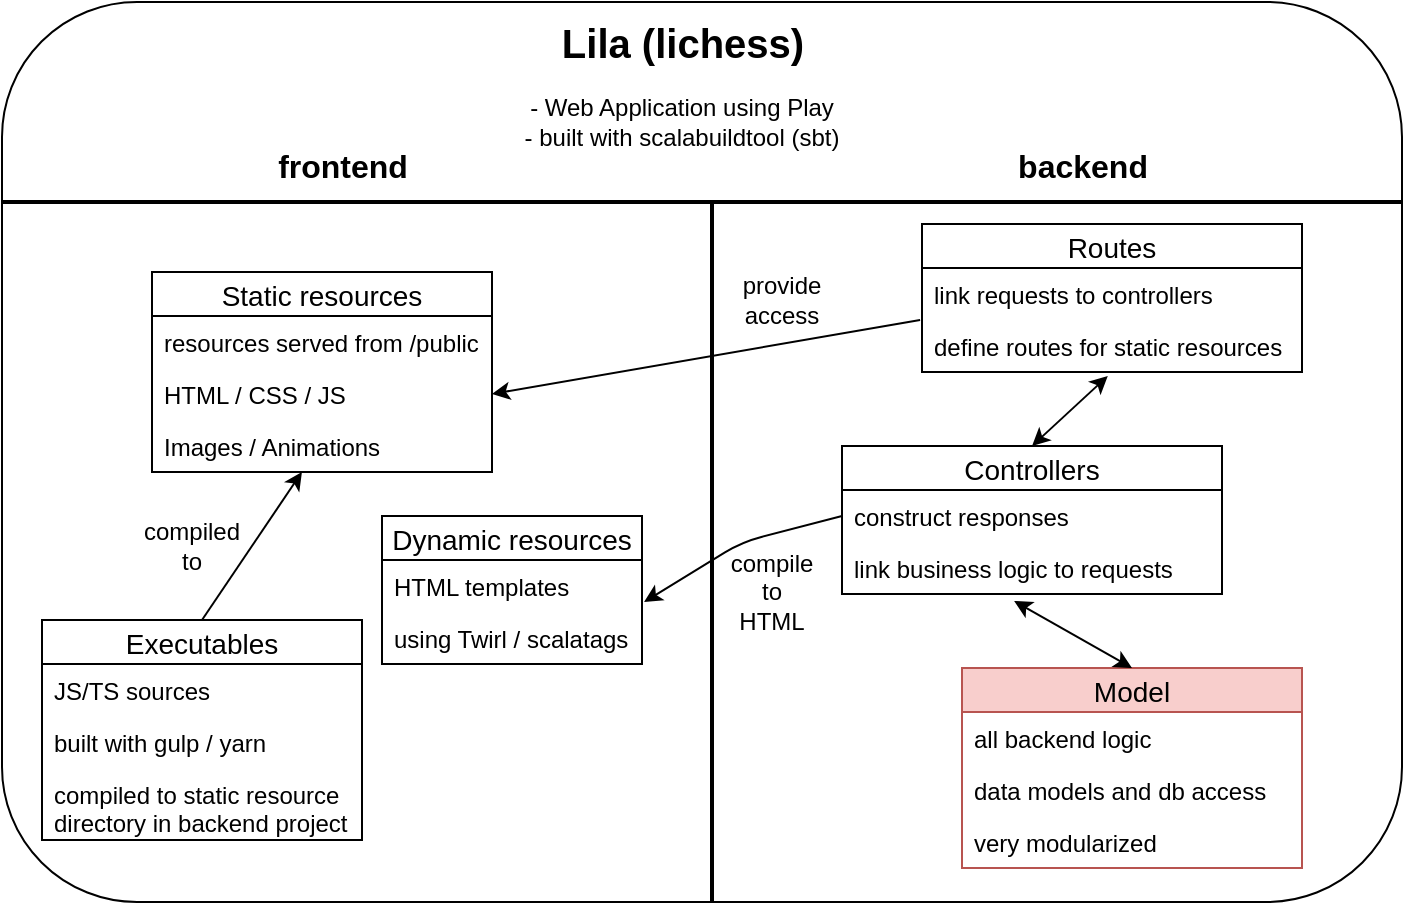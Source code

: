 <mxfile version="10.5.9" type="device"><diagram id="60R7ti_BgnMV4eKvIZX4" name="Page-1"><mxGraphModel dx="758" dy="508" grid="1" gridSize="10" guides="1" tooltips="1" connect="1" arrows="1" fold="1" page="1" pageScale="1" pageWidth="850" pageHeight="1100" math="0" shadow="0"><root><mxCell id="0"/><mxCell id="1" parent="0"/><mxCell id="o2GHoJwtbzlSsFGb-8rb-2" value="" style="rounded=1;whiteSpace=wrap;html=1;" vertex="1" parent="1"><mxGeometry x="60" y="30" width="700" height="450" as="geometry"/></mxCell><mxCell id="o2GHoJwtbzlSsFGb-8rb-4" value="&lt;font style=&quot;font-size: 20px&quot;&gt;Lila (lichess)&lt;/font&gt;" style="text;strokeColor=none;fillColor=none;html=1;fontSize=24;fontStyle=1;verticalAlign=middle;align=center;" vertex="1" parent="1"><mxGeometry x="350" y="30" width="100" height="40" as="geometry"/></mxCell><mxCell id="o2GHoJwtbzlSsFGb-8rb-5" value="&lt;div&gt;- Web Application using Play&lt;/div&gt;&lt;div align=&quot;left&quot;&gt;- built with scalabuildtool (sbt)&lt;br&gt;&lt;/div&gt;" style="text;html=1;strokeColor=none;fillColor=none;align=center;verticalAlign=middle;whiteSpace=wrap;rounded=0;" vertex="1" parent="1"><mxGeometry x="305" y="60" width="190" height="60" as="geometry"/></mxCell><mxCell id="o2GHoJwtbzlSsFGb-8rb-10" value="Executables" style="swimlane;fontStyle=0;childLayout=stackLayout;horizontal=1;startSize=22;fillColor=none;horizontalStack=0;resizeParent=1;resizeParentMax=0;resizeLast=0;collapsible=1;marginBottom=0;swimlaneFillColor=#ffffff;align=center;fontSize=14;" vertex="1" parent="1"><mxGeometry x="80" y="339" width="160" height="110" as="geometry"/></mxCell><mxCell id="o2GHoJwtbzlSsFGb-8rb-11" value="JS/TS sources&#xA;" style="text;strokeColor=none;fillColor=none;spacingLeft=4;spacingRight=4;overflow=hidden;rotatable=0;points=[[0,0.5],[1,0.5]];portConstraint=eastwest;fontSize=12;" vertex="1" parent="o2GHoJwtbzlSsFGb-8rb-10"><mxGeometry y="22" width="160" height="26" as="geometry"/></mxCell><mxCell id="o2GHoJwtbzlSsFGb-8rb-12" value="built with gulp / yarn" style="text;strokeColor=none;fillColor=none;spacingLeft=4;spacingRight=4;overflow=hidden;rotatable=0;points=[[0,0.5],[1,0.5]];portConstraint=eastwest;fontSize=12;" vertex="1" parent="o2GHoJwtbzlSsFGb-8rb-10"><mxGeometry y="48" width="160" height="26" as="geometry"/></mxCell><mxCell id="o2GHoJwtbzlSsFGb-8rb-13" value="compiled to static resource&#xA;directory in backend project&#xA;" style="text;strokeColor=none;fillColor=none;spacingLeft=4;spacingRight=4;overflow=hidden;rotatable=0;points=[[0,0.5],[1,0.5]];portConstraint=eastwest;fontSize=12;" vertex="1" parent="o2GHoJwtbzlSsFGb-8rb-10"><mxGeometry y="74" width="160" height="36" as="geometry"/></mxCell><mxCell id="o2GHoJwtbzlSsFGb-8rb-14" value="Dynamic resources" style="swimlane;fontStyle=0;childLayout=stackLayout;horizontal=1;startSize=22;fillColor=none;horizontalStack=0;resizeParent=1;resizeParentMax=0;resizeLast=0;collapsible=1;marginBottom=0;swimlaneFillColor=#ffffff;align=center;fontSize=14;" vertex="1" parent="1"><mxGeometry x="250" y="287" width="130" height="74" as="geometry"/></mxCell><mxCell id="o2GHoJwtbzlSsFGb-8rb-15" value="HTML templates" style="text;strokeColor=none;fillColor=none;spacingLeft=4;spacingRight=4;overflow=hidden;rotatable=0;points=[[0,0.5],[1,0.5]];portConstraint=eastwest;fontSize=12;" vertex="1" parent="o2GHoJwtbzlSsFGb-8rb-14"><mxGeometry y="22" width="130" height="26" as="geometry"/></mxCell><mxCell id="o2GHoJwtbzlSsFGb-8rb-16" value="using Twirl / scalatags" style="text;strokeColor=none;fillColor=none;spacingLeft=4;spacingRight=4;overflow=hidden;rotatable=0;points=[[0,0.5],[1,0.5]];portConstraint=eastwest;fontSize=12;" vertex="1" parent="o2GHoJwtbzlSsFGb-8rb-14"><mxGeometry y="48" width="130" height="26" as="geometry"/></mxCell><mxCell id="o2GHoJwtbzlSsFGb-8rb-18" value="Static resources" style="swimlane;fontStyle=0;childLayout=stackLayout;horizontal=1;startSize=22;fillColor=none;horizontalStack=0;resizeParent=1;resizeParentMax=0;resizeLast=0;collapsible=1;marginBottom=0;swimlaneFillColor=#ffffff;align=center;fontSize=14;" vertex="1" parent="1"><mxGeometry x="135" y="165" width="170" height="100" as="geometry"/></mxCell><mxCell id="o2GHoJwtbzlSsFGb-8rb-19" value="resources served from /public" style="text;strokeColor=none;fillColor=none;spacingLeft=4;spacingRight=4;overflow=hidden;rotatable=0;points=[[0,0.5],[1,0.5]];portConstraint=eastwest;fontSize=12;" vertex="1" parent="o2GHoJwtbzlSsFGb-8rb-18"><mxGeometry y="22" width="170" height="26" as="geometry"/></mxCell><mxCell id="o2GHoJwtbzlSsFGb-8rb-20" value="HTML / CSS / JS" style="text;strokeColor=none;fillColor=none;spacingLeft=4;spacingRight=4;overflow=hidden;rotatable=0;points=[[0,0.5],[1,0.5]];portConstraint=eastwest;fontSize=12;" vertex="1" parent="o2GHoJwtbzlSsFGb-8rb-18"><mxGeometry y="48" width="170" height="26" as="geometry"/></mxCell><mxCell id="o2GHoJwtbzlSsFGb-8rb-21" value="Images / Animations" style="text;strokeColor=none;fillColor=none;spacingLeft=4;spacingRight=4;overflow=hidden;rotatable=0;points=[[0,0.5],[1,0.5]];portConstraint=eastwest;fontSize=12;" vertex="1" parent="o2GHoJwtbzlSsFGb-8rb-18"><mxGeometry y="74" width="170" height="26" as="geometry"/></mxCell><mxCell id="o2GHoJwtbzlSsFGb-8rb-23" value="Routes" style="swimlane;fontStyle=0;childLayout=stackLayout;horizontal=1;startSize=22;fillColor=none;horizontalStack=0;resizeParent=1;resizeParentMax=0;resizeLast=0;collapsible=1;marginBottom=0;swimlaneFillColor=#ffffff;align=center;fontSize=14;" vertex="1" parent="1"><mxGeometry x="520" y="141" width="190" height="74" as="geometry"/></mxCell><mxCell id="o2GHoJwtbzlSsFGb-8rb-24" value="link requests to controllers&#xA;&#xA;and controllers&#xA;&#xA;" style="text;strokeColor=none;fillColor=none;spacingLeft=4;spacingRight=4;overflow=hidden;rotatable=0;points=[[0,0.5],[1,0.5]];portConstraint=eastwest;fontSize=12;" vertex="1" parent="o2GHoJwtbzlSsFGb-8rb-23"><mxGeometry y="22" width="190" height="26" as="geometry"/></mxCell><mxCell id="o2GHoJwtbzlSsFGb-8rb-26" value="define routes for static resources" style="text;strokeColor=none;fillColor=none;spacingLeft=4;spacingRight=4;overflow=hidden;rotatable=0;points=[[0,0.5],[1,0.5]];portConstraint=eastwest;fontSize=12;" vertex="1" parent="o2GHoJwtbzlSsFGb-8rb-23"><mxGeometry y="48" width="190" height="26" as="geometry"/></mxCell><mxCell id="o2GHoJwtbzlSsFGb-8rb-27" value="Controllers" style="swimlane;fontStyle=0;childLayout=stackLayout;horizontal=1;startSize=22;fillColor=none;horizontalStack=0;resizeParent=1;resizeParentMax=0;resizeLast=0;collapsible=1;marginBottom=0;swimlaneFillColor=#ffffff;align=center;fontSize=14;" vertex="1" parent="1"><mxGeometry x="480" y="252" width="190" height="74" as="geometry"/></mxCell><mxCell id="o2GHoJwtbzlSsFGb-8rb-28" value="construct responses" style="text;strokeColor=none;fillColor=none;spacingLeft=4;spacingRight=4;overflow=hidden;rotatable=0;points=[[0,0.5],[1,0.5]];portConstraint=eastwest;fontSize=12;" vertex="1" parent="o2GHoJwtbzlSsFGb-8rb-27"><mxGeometry y="22" width="190" height="26" as="geometry"/></mxCell><mxCell id="o2GHoJwtbzlSsFGb-8rb-29" value="link business logic to requests&#xA;" style="text;strokeColor=none;fillColor=none;spacingLeft=4;spacingRight=4;overflow=hidden;rotatable=0;points=[[0,0.5],[1,0.5]];portConstraint=eastwest;fontSize=12;" vertex="1" parent="o2GHoJwtbzlSsFGb-8rb-27"><mxGeometry y="48" width="190" height="26" as="geometry"/></mxCell><mxCell id="o2GHoJwtbzlSsFGb-8rb-31" value="Model" style="swimlane;fontStyle=0;childLayout=stackLayout;horizontal=1;startSize=22;fillColor=#f8cecc;horizontalStack=0;resizeParent=1;resizeParentMax=0;resizeLast=0;collapsible=1;marginBottom=0;swimlaneFillColor=#ffffff;align=center;fontSize=14;strokeColor=#b85450;" vertex="1" parent="1"><mxGeometry x="540" y="363" width="170" height="100" as="geometry"/></mxCell><mxCell id="o2GHoJwtbzlSsFGb-8rb-32" value="all backend logic" style="text;strokeColor=none;fillColor=none;spacingLeft=4;spacingRight=4;overflow=hidden;rotatable=0;points=[[0,0.5],[1,0.5]];portConstraint=eastwest;fontSize=12;" vertex="1" parent="o2GHoJwtbzlSsFGb-8rb-31"><mxGeometry y="22" width="170" height="26" as="geometry"/></mxCell><mxCell id="o2GHoJwtbzlSsFGb-8rb-33" value="data models and db access" style="text;strokeColor=none;fillColor=none;spacingLeft=4;spacingRight=4;overflow=hidden;rotatable=0;points=[[0,0.5],[1,0.5]];portConstraint=eastwest;fontSize=12;" vertex="1" parent="o2GHoJwtbzlSsFGb-8rb-31"><mxGeometry y="48" width="170" height="26" as="geometry"/></mxCell><mxCell id="o2GHoJwtbzlSsFGb-8rb-34" value="very modularized" style="text;strokeColor=none;fillColor=none;spacingLeft=4;spacingRight=4;overflow=hidden;rotatable=0;points=[[0,0.5],[1,0.5]];portConstraint=eastwest;fontSize=12;" vertex="1" parent="o2GHoJwtbzlSsFGb-8rb-31"><mxGeometry y="74" width="170" height="26" as="geometry"/></mxCell><mxCell id="o2GHoJwtbzlSsFGb-8rb-38" value="" style="line;strokeWidth=2;direction=south;html=1;" vertex="1" parent="1"><mxGeometry x="410" y="130" width="10" height="350" as="geometry"/></mxCell><mxCell id="o2GHoJwtbzlSsFGb-8rb-39" value="&lt;font style=&quot;font-size: 16px&quot;&gt;frontend&lt;/font&gt;" style="text;strokeColor=none;fillColor=none;html=1;fontSize=24;fontStyle=1;verticalAlign=middle;align=center;" vertex="1" parent="1"><mxGeometry x="180" y="90" width="100" height="40" as="geometry"/></mxCell><mxCell id="o2GHoJwtbzlSsFGb-8rb-40" value="&lt;font style=&quot;font-size: 16px&quot;&gt;backend&lt;/font&gt;" style="text;strokeColor=none;fillColor=none;html=1;fontSize=24;fontStyle=1;verticalAlign=middle;align=center;" vertex="1" parent="1"><mxGeometry x="550" y="90" width="100" height="40" as="geometry"/></mxCell><mxCell id="o2GHoJwtbzlSsFGb-8rb-41" value="" style="line;strokeWidth=2;html=1;" vertex="1" parent="1"><mxGeometry x="60" y="125" width="700" height="10" as="geometry"/></mxCell><mxCell id="o2GHoJwtbzlSsFGb-8rb-42" value="" style="endArrow=classic;startArrow=classic;html=1;entryX=0.489;entryY=1.077;entryDx=0;entryDy=0;entryPerimeter=0;exitX=0.5;exitY=0;exitDx=0;exitDy=0;" edge="1" parent="1" source="o2GHoJwtbzlSsFGb-8rb-27" target="o2GHoJwtbzlSsFGb-8rb-26"><mxGeometry width="50" height="50" relative="1" as="geometry"><mxPoint x="680" y="300" as="sourcePoint"/><mxPoint x="730" y="250" as="targetPoint"/></mxGeometry></mxCell><mxCell id="o2GHoJwtbzlSsFGb-8rb-43" value="" style="endArrow=classic;startArrow=classic;html=1;entryX=0.453;entryY=1.135;entryDx=0;entryDy=0;entryPerimeter=0;exitX=0.5;exitY=0;exitDx=0;exitDy=0;" edge="1" parent="1" source="o2GHoJwtbzlSsFGb-8rb-31" target="o2GHoJwtbzlSsFGb-8rb-29"><mxGeometry width="50" height="50" relative="1" as="geometry"><mxPoint x="470" y="390" as="sourcePoint"/><mxPoint x="520" y="340" as="targetPoint"/></mxGeometry></mxCell><mxCell id="o2GHoJwtbzlSsFGb-8rb-45" value="" style="endArrow=classic;html=1;entryX=0.441;entryY=1;entryDx=0;entryDy=0;exitX=0.5;exitY=0;exitDx=0;exitDy=0;entryPerimeter=0;" edge="1" parent="1" source="o2GHoJwtbzlSsFGb-8rb-10" target="o2GHoJwtbzlSsFGb-8rb-21"><mxGeometry width="50" height="50" relative="1" as="geometry"><mxPoint x="90" y="300" as="sourcePoint"/><mxPoint x="140" y="250" as="targetPoint"/><Array as="points"/></mxGeometry></mxCell><mxCell id="o2GHoJwtbzlSsFGb-8rb-46" value="compiled to" style="text;html=1;strokeColor=none;fillColor=none;align=center;verticalAlign=middle;whiteSpace=wrap;rounded=0;" vertex="1" parent="1"><mxGeometry x="135" y="292" width="40" height="20" as="geometry"/></mxCell><mxCell id="o2GHoJwtbzlSsFGb-8rb-47" value="" style="endArrow=classic;html=1;entryX=1;entryY=0.5;entryDx=0;entryDy=0;exitX=-0.005;exitY=0;exitDx=0;exitDy=0;exitPerimeter=0;" edge="1" parent="1" source="o2GHoJwtbzlSsFGb-8rb-26" target="o2GHoJwtbzlSsFGb-8rb-20"><mxGeometry width="50" height="50" relative="1" as="geometry"><mxPoint x="360" y="240" as="sourcePoint"/><mxPoint x="410" y="190" as="targetPoint"/></mxGeometry></mxCell><mxCell id="o2GHoJwtbzlSsFGb-8rb-48" value="provide access" style="text;html=1;strokeColor=none;fillColor=none;align=center;verticalAlign=middle;whiteSpace=wrap;rounded=0;" vertex="1" parent="1"><mxGeometry x="430" y="169" width="40" height="20" as="geometry"/></mxCell><mxCell id="o2GHoJwtbzlSsFGb-8rb-49" value="" style="endArrow=classic;html=1;entryX=1.008;entryY=0.808;entryDx=0;entryDy=0;entryPerimeter=0;exitX=0;exitY=0.5;exitDx=0;exitDy=0;" edge="1" parent="1" source="o2GHoJwtbzlSsFGb-8rb-28" target="o2GHoJwtbzlSsFGb-8rb-15"><mxGeometry width="50" height="50" relative="1" as="geometry"><mxPoint x="430" y="320" as="sourcePoint"/><mxPoint x="480" y="270" as="targetPoint"/><Array as="points"><mxPoint x="430" y="300"/></Array></mxGeometry></mxCell><mxCell id="o2GHoJwtbzlSsFGb-8rb-50" value="&lt;div&gt;compile&lt;/div&gt;&lt;div&gt;to&lt;/div&gt;&lt;div&gt;HTML&lt;br&gt;&lt;/div&gt;" style="text;html=1;strokeColor=none;fillColor=none;align=center;verticalAlign=middle;whiteSpace=wrap;rounded=0;" vertex="1" parent="1"><mxGeometry x="425" y="315" width="40" height="20" as="geometry"/></mxCell></root></mxGraphModel></diagram></mxfile>